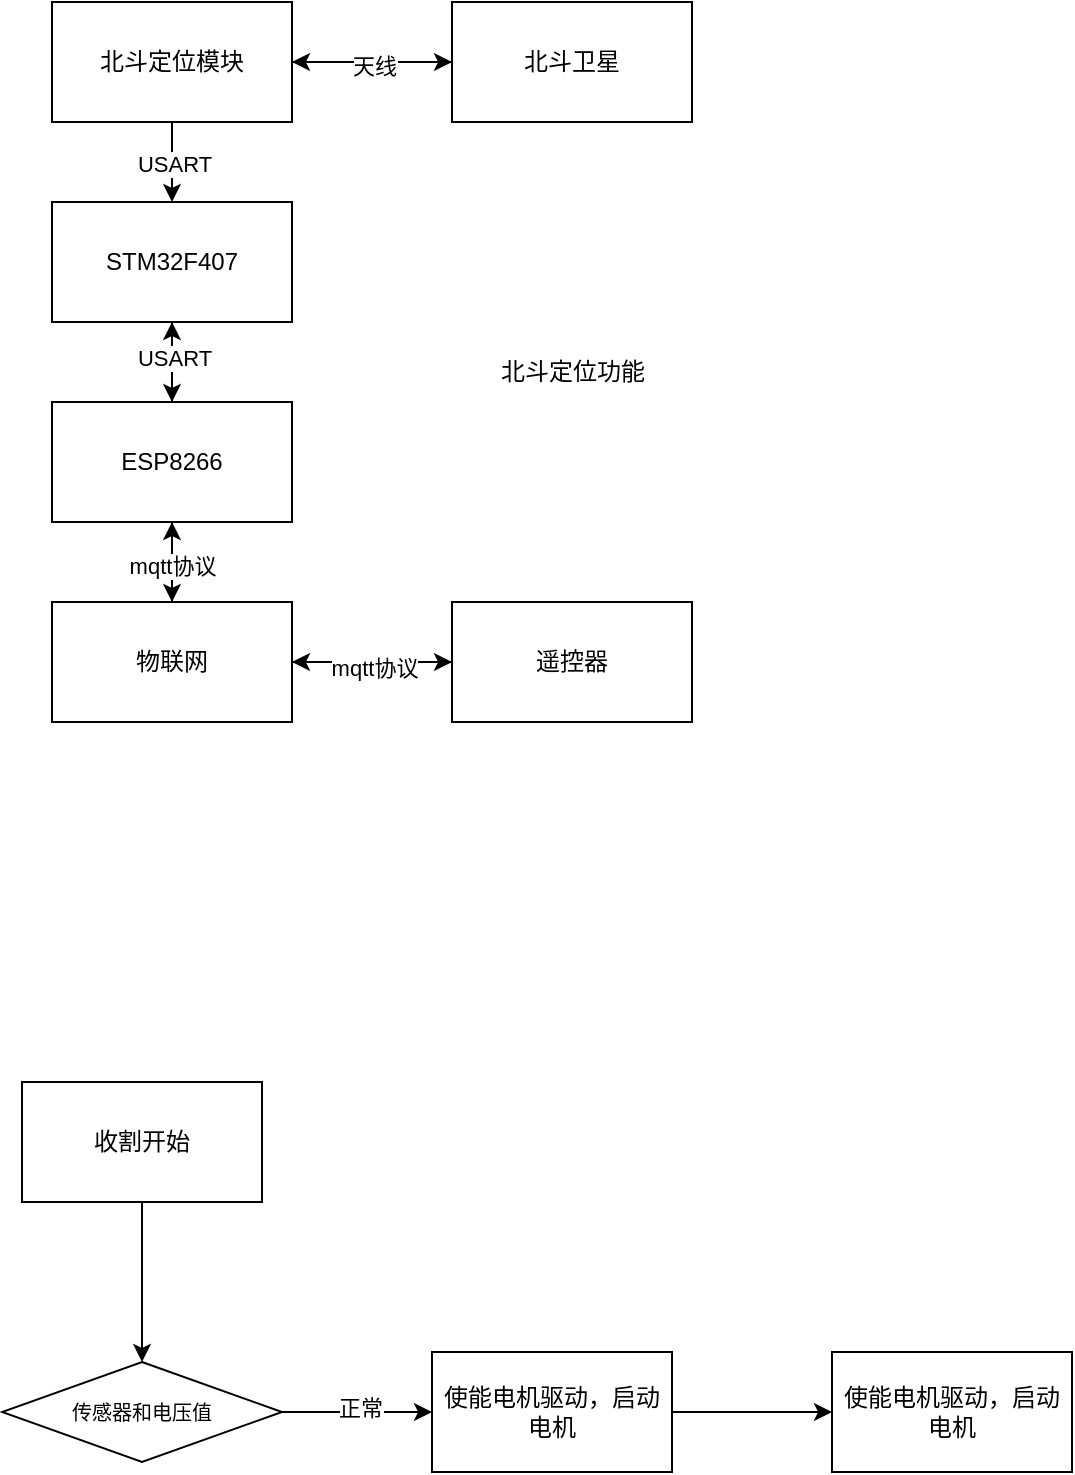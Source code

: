 <mxfile version="22.1.4" type="github">
  <diagram name="第 1 页" id="Ca8JibwiIeJ3WIZrLWk-">
    <mxGraphModel dx="1042" dy="581" grid="1" gridSize="10" guides="1" tooltips="1" connect="1" arrows="1" fold="1" page="1" pageScale="1" pageWidth="827" pageHeight="1169" math="0" shadow="0">
      <root>
        <mxCell id="0" />
        <mxCell id="1" parent="0" />
        <mxCell id="x6JHzJ7l4RsxqSKgYVP_-5" value="" style="edgeStyle=orthogonalEdgeStyle;rounded=0;orthogonalLoop=1;jettySize=auto;html=1;" parent="1" source="x6JHzJ7l4RsxqSKgYVP_-1" target="x6JHzJ7l4RsxqSKgYVP_-4" edge="1">
          <mxGeometry relative="1" as="geometry" />
        </mxCell>
        <mxCell id="x6JHzJ7l4RsxqSKgYVP_-9" value="" style="edgeStyle=orthogonalEdgeStyle;rounded=0;orthogonalLoop=1;jettySize=auto;html=1;" parent="1" source="x6JHzJ7l4RsxqSKgYVP_-1" target="x6JHzJ7l4RsxqSKgYVP_-8" edge="1">
          <mxGeometry relative="1" as="geometry" />
        </mxCell>
        <mxCell id="x6JHzJ7l4RsxqSKgYVP_-10" value="USART" style="edgeLabel;html=1;align=center;verticalAlign=middle;resizable=0;points=[];" parent="x6JHzJ7l4RsxqSKgYVP_-9" vertex="1" connectable="0">
          <mxGeometry x="0.025" y="1" relative="1" as="geometry">
            <mxPoint as="offset" />
          </mxGeometry>
        </mxCell>
        <mxCell id="x6JHzJ7l4RsxqSKgYVP_-1" value="北斗定位模块" style="rounded=0;whiteSpace=wrap;html=1;" parent="1" vertex="1">
          <mxGeometry x="110" y="160" width="120" height="60" as="geometry" />
        </mxCell>
        <mxCell id="x6JHzJ7l4RsxqSKgYVP_-7" style="edgeStyle=orthogonalEdgeStyle;rounded=0;orthogonalLoop=1;jettySize=auto;html=1;entryX=1;entryY=0.5;entryDx=0;entryDy=0;" parent="1" source="x6JHzJ7l4RsxqSKgYVP_-4" target="x6JHzJ7l4RsxqSKgYVP_-1" edge="1">
          <mxGeometry relative="1" as="geometry" />
        </mxCell>
        <mxCell id="x6JHzJ7l4RsxqSKgYVP_-14" value="天线" style="edgeLabel;html=1;align=center;verticalAlign=middle;resizable=0;points=[];" parent="x6JHzJ7l4RsxqSKgYVP_-7" vertex="1" connectable="0">
          <mxGeometry x="-0.02" y="2" relative="1" as="geometry">
            <mxPoint as="offset" />
          </mxGeometry>
        </mxCell>
        <mxCell id="x6JHzJ7l4RsxqSKgYVP_-4" value="北斗卫星" style="whiteSpace=wrap;html=1;rounded=0;" parent="1" vertex="1">
          <mxGeometry x="310" y="160" width="120" height="60" as="geometry" />
        </mxCell>
        <mxCell id="x6JHzJ7l4RsxqSKgYVP_-16" value="" style="edgeStyle=orthogonalEdgeStyle;rounded=0;orthogonalLoop=1;jettySize=auto;html=1;" parent="1" source="x6JHzJ7l4RsxqSKgYVP_-8" target="x6JHzJ7l4RsxqSKgYVP_-15" edge="1">
          <mxGeometry relative="1" as="geometry" />
        </mxCell>
        <mxCell id="x6JHzJ7l4RsxqSKgYVP_-8" value="STM32F407" style="whiteSpace=wrap;html=1;rounded=0;" parent="1" vertex="1">
          <mxGeometry x="110" y="260" width="120" height="60" as="geometry" />
        </mxCell>
        <mxCell id="x6JHzJ7l4RsxqSKgYVP_-19" value="" style="edgeStyle=orthogonalEdgeStyle;rounded=0;orthogonalLoop=1;jettySize=auto;html=1;" parent="1" source="x6JHzJ7l4RsxqSKgYVP_-15" target="x6JHzJ7l4RsxqSKgYVP_-18" edge="1">
          <mxGeometry relative="1" as="geometry" />
        </mxCell>
        <mxCell id="x6JHzJ7l4RsxqSKgYVP_-22" style="edgeStyle=orthogonalEdgeStyle;rounded=0;orthogonalLoop=1;jettySize=auto;html=1;exitX=0.5;exitY=0;exitDx=0;exitDy=0;entryX=0.5;entryY=1;entryDx=0;entryDy=0;" parent="1" source="x6JHzJ7l4RsxqSKgYVP_-15" target="x6JHzJ7l4RsxqSKgYVP_-8" edge="1">
          <mxGeometry relative="1" as="geometry" />
        </mxCell>
        <mxCell id="x6JHzJ7l4RsxqSKgYVP_-28" value="USART" style="edgeLabel;html=1;align=center;verticalAlign=middle;resizable=0;points=[];" parent="x6JHzJ7l4RsxqSKgYVP_-22" vertex="1" connectable="0">
          <mxGeometry x="0.1" y="-1" relative="1" as="geometry">
            <mxPoint as="offset" />
          </mxGeometry>
        </mxCell>
        <mxCell id="x6JHzJ7l4RsxqSKgYVP_-15" value="ESP8266" style="whiteSpace=wrap;html=1;rounded=0;" parent="1" vertex="1">
          <mxGeometry x="110" y="360" width="120" height="60" as="geometry" />
        </mxCell>
        <mxCell id="x6JHzJ7l4RsxqSKgYVP_-21" style="edgeStyle=orthogonalEdgeStyle;rounded=0;orthogonalLoop=1;jettySize=auto;html=1;exitX=0.5;exitY=0;exitDx=0;exitDy=0;entryX=0.5;entryY=1;entryDx=0;entryDy=0;" parent="1" source="x6JHzJ7l4RsxqSKgYVP_-18" target="x6JHzJ7l4RsxqSKgYVP_-15" edge="1">
          <mxGeometry relative="1" as="geometry" />
        </mxCell>
        <mxCell id="x6JHzJ7l4RsxqSKgYVP_-27" value="mqtt协议" style="edgeLabel;html=1;align=center;verticalAlign=middle;resizable=0;points=[];" parent="x6JHzJ7l4RsxqSKgYVP_-21" vertex="1" connectable="0">
          <mxGeometry x="-0.1" relative="1" as="geometry">
            <mxPoint as="offset" />
          </mxGeometry>
        </mxCell>
        <mxCell id="x6JHzJ7l4RsxqSKgYVP_-24" value="" style="edgeStyle=orthogonalEdgeStyle;rounded=0;orthogonalLoop=1;jettySize=auto;html=1;" parent="1" source="x6JHzJ7l4RsxqSKgYVP_-18" target="x6JHzJ7l4RsxqSKgYVP_-23" edge="1">
          <mxGeometry relative="1" as="geometry" />
        </mxCell>
        <mxCell id="x6JHzJ7l4RsxqSKgYVP_-18" value="物联网" style="whiteSpace=wrap;html=1;rounded=0;" parent="1" vertex="1">
          <mxGeometry x="110" y="460" width="120" height="60" as="geometry" />
        </mxCell>
        <mxCell id="x6JHzJ7l4RsxqSKgYVP_-25" style="edgeStyle=orthogonalEdgeStyle;rounded=0;orthogonalLoop=1;jettySize=auto;html=1;entryX=1;entryY=0.5;entryDx=0;entryDy=0;" parent="1" source="x6JHzJ7l4RsxqSKgYVP_-23" target="x6JHzJ7l4RsxqSKgYVP_-18" edge="1">
          <mxGeometry relative="1" as="geometry">
            <mxPoint x="240" y="490" as="targetPoint" />
          </mxGeometry>
        </mxCell>
        <mxCell id="x6JHzJ7l4RsxqSKgYVP_-26" value="mqtt协议" style="edgeLabel;html=1;align=center;verticalAlign=middle;resizable=0;points=[];" parent="x6JHzJ7l4RsxqSKgYVP_-25" vertex="1" connectable="0">
          <mxGeometry x="-0.02" y="3" relative="1" as="geometry">
            <mxPoint as="offset" />
          </mxGeometry>
        </mxCell>
        <mxCell id="x6JHzJ7l4RsxqSKgYVP_-23" value="遥控器" style="whiteSpace=wrap;html=1;rounded=0;" parent="1" vertex="1">
          <mxGeometry x="310" y="460" width="120" height="60" as="geometry" />
        </mxCell>
        <mxCell id="aIBkP3pShAXZRk7DMzCF-1" value="北斗定位功能" style="text;html=1;align=center;verticalAlign=middle;resizable=0;points=[];autosize=1;strokeColor=none;fillColor=none;" vertex="1" parent="1">
          <mxGeometry x="320" y="330" width="100" height="30" as="geometry" />
        </mxCell>
        <mxCell id="aIBkP3pShAXZRk7DMzCF-9" value="" style="edgeStyle=orthogonalEdgeStyle;rounded=0;orthogonalLoop=1;jettySize=auto;html=1;" edge="1" parent="1" source="aIBkP3pShAXZRk7DMzCF-2" target="aIBkP3pShAXZRk7DMzCF-8">
          <mxGeometry relative="1" as="geometry" />
        </mxCell>
        <mxCell id="aIBkP3pShAXZRk7DMzCF-2" value="收割开始" style="whiteSpace=wrap;html=1;" vertex="1" parent="1">
          <mxGeometry x="95" y="700" width="120" height="60" as="geometry" />
        </mxCell>
        <mxCell id="aIBkP3pShAXZRk7DMzCF-14" value="" style="edgeStyle=orthogonalEdgeStyle;rounded=0;orthogonalLoop=1;jettySize=auto;html=1;" edge="1" parent="1" source="aIBkP3pShAXZRk7DMzCF-8" target="aIBkP3pShAXZRk7DMzCF-13">
          <mxGeometry relative="1" as="geometry" />
        </mxCell>
        <mxCell id="aIBkP3pShAXZRk7DMzCF-15" value="正常" style="edgeLabel;html=1;align=center;verticalAlign=middle;resizable=0;points=[];" vertex="1" connectable="0" parent="aIBkP3pShAXZRk7DMzCF-14">
          <mxGeometry x="0.045" y="2" relative="1" as="geometry">
            <mxPoint as="offset" />
          </mxGeometry>
        </mxCell>
        <mxCell id="aIBkP3pShAXZRk7DMzCF-8" value="&lt;p style=&quot;line-height: 110%;&quot;&gt;&lt;font style=&quot;font-size: 10px;&quot;&gt;传感器和电压值&lt;/font&gt;&lt;/p&gt;" style="rhombus;whiteSpace=wrap;html=1;align=center;" vertex="1" parent="1">
          <mxGeometry x="85" y="840" width="140" height="50" as="geometry" />
        </mxCell>
        <mxCell id="aIBkP3pShAXZRk7DMzCF-17" value="" style="edgeStyle=orthogonalEdgeStyle;rounded=0;orthogonalLoop=1;jettySize=auto;html=1;" edge="1" parent="1" source="aIBkP3pShAXZRk7DMzCF-13" target="aIBkP3pShAXZRk7DMzCF-16">
          <mxGeometry relative="1" as="geometry" />
        </mxCell>
        <mxCell id="aIBkP3pShAXZRk7DMzCF-13" value="使能电机驱动，启动电机" style="whiteSpace=wrap;html=1;" vertex="1" parent="1">
          <mxGeometry x="300" y="835" width="120" height="60" as="geometry" />
        </mxCell>
        <mxCell id="aIBkP3pShAXZRk7DMzCF-16" value="使能电机驱动，启动电机" style="whiteSpace=wrap;html=1;" vertex="1" parent="1">
          <mxGeometry x="500" y="835" width="120" height="60" as="geometry" />
        </mxCell>
      </root>
    </mxGraphModel>
  </diagram>
</mxfile>

